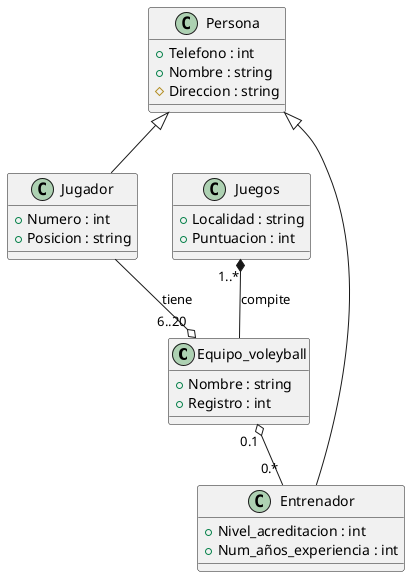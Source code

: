 @startuml Reto04
class Equipo_voleyball{
    + Nombre : string 
    + Registro : int 
}
class Persona{
    + Telefono : int
    + Nombre : string
    # Direccion : string 
}
class Entrenador{
    + Nivel_acreditacion : int
    + Num_años_experiencia : int

}
class Jugador{
    + Numero : int 
    + Posicion : string 

}
class Juegos{
    + Localidad : string 
    + Puntuacion : int

}
Equipo_voleyball "0.1" o-- "0.*" Entrenador
Equipo_voleyball "6..20" o-up- Jugador : tiene
Persona <|-- Entrenador
Persona <|-- Jugador
Juegos "1..*" *-- Equipo_voleyball : compite

@enduml